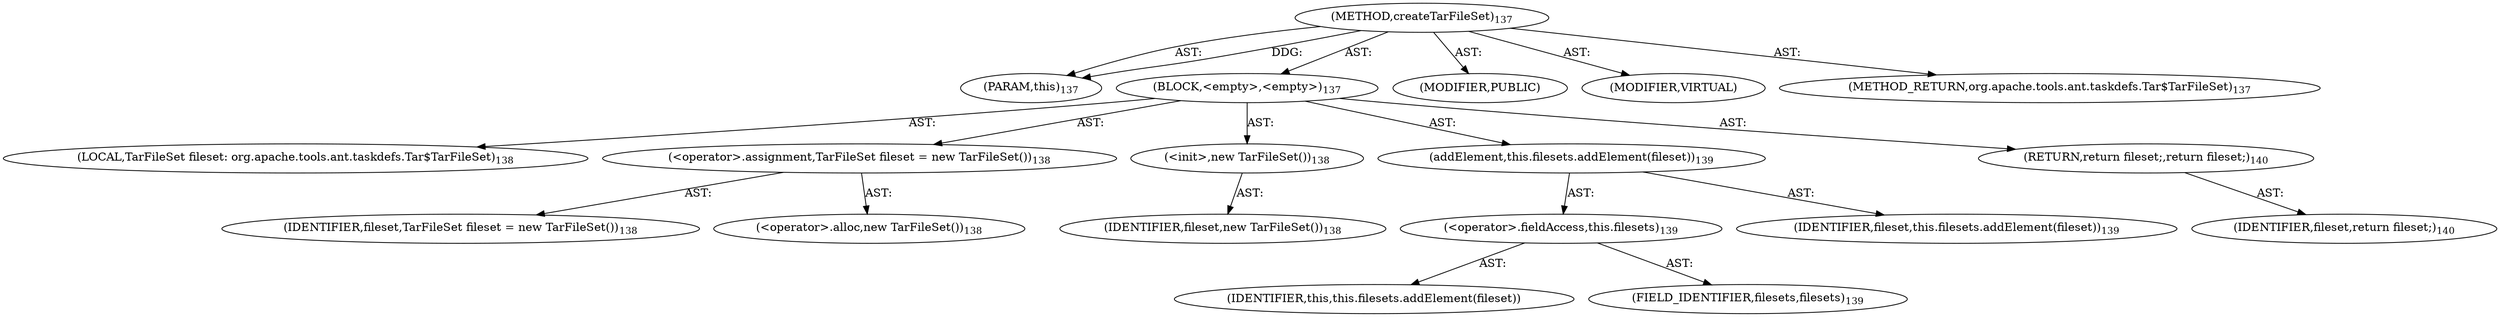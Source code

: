 digraph "createTarFileSet" {  
"111669149696" [label = <(METHOD,createTarFileSet)<SUB>137</SUB>> ]
"115964117021" [label = <(PARAM,this)<SUB>137</SUB>> ]
"25769803776" [label = <(BLOCK,&lt;empty&gt;,&lt;empty&gt;)<SUB>137</SUB>> ]
"94489280512" [label = <(LOCAL,TarFileSet fileset: org.apache.tools.ant.taskdefs.Tar$TarFileSet)<SUB>138</SUB>> ]
"30064771076" [label = <(&lt;operator&gt;.assignment,TarFileSet fileset = new TarFileSet())<SUB>138</SUB>> ]
"68719476786" [label = <(IDENTIFIER,fileset,TarFileSet fileset = new TarFileSet())<SUB>138</SUB>> ]
"30064771077" [label = <(&lt;operator&gt;.alloc,new TarFileSet())<SUB>138</SUB>> ]
"30064771078" [label = <(&lt;init&gt;,new TarFileSet())<SUB>138</SUB>> ]
"68719476787" [label = <(IDENTIFIER,fileset,new TarFileSet())<SUB>138</SUB>> ]
"30064771079" [label = <(addElement,this.filesets.addElement(fileset))<SUB>139</SUB>> ]
"30064771080" [label = <(&lt;operator&gt;.fieldAccess,this.filesets)<SUB>139</SUB>> ]
"68719476788" [label = <(IDENTIFIER,this,this.filesets.addElement(fileset))> ]
"55834574848" [label = <(FIELD_IDENTIFIER,filesets,filesets)<SUB>139</SUB>> ]
"68719476789" [label = <(IDENTIFIER,fileset,this.filesets.addElement(fileset))<SUB>139</SUB>> ]
"146028888064" [label = <(RETURN,return fileset;,return fileset;)<SUB>140</SUB>> ]
"68719476790" [label = <(IDENTIFIER,fileset,return fileset;)<SUB>140</SUB>> ]
"133143986189" [label = <(MODIFIER,PUBLIC)> ]
"133143986190" [label = <(MODIFIER,VIRTUAL)> ]
"128849018880" [label = <(METHOD_RETURN,org.apache.tools.ant.taskdefs.Tar$TarFileSet)<SUB>137</SUB>> ]
  "111669149696" -> "115964117021"  [ label = "AST: "] 
  "111669149696" -> "25769803776"  [ label = "AST: "] 
  "111669149696" -> "133143986189"  [ label = "AST: "] 
  "111669149696" -> "133143986190"  [ label = "AST: "] 
  "111669149696" -> "128849018880"  [ label = "AST: "] 
  "25769803776" -> "94489280512"  [ label = "AST: "] 
  "25769803776" -> "30064771076"  [ label = "AST: "] 
  "25769803776" -> "30064771078"  [ label = "AST: "] 
  "25769803776" -> "30064771079"  [ label = "AST: "] 
  "25769803776" -> "146028888064"  [ label = "AST: "] 
  "30064771076" -> "68719476786"  [ label = "AST: "] 
  "30064771076" -> "30064771077"  [ label = "AST: "] 
  "30064771078" -> "68719476787"  [ label = "AST: "] 
  "30064771079" -> "30064771080"  [ label = "AST: "] 
  "30064771079" -> "68719476789"  [ label = "AST: "] 
  "30064771080" -> "68719476788"  [ label = "AST: "] 
  "30064771080" -> "55834574848"  [ label = "AST: "] 
  "146028888064" -> "68719476790"  [ label = "AST: "] 
  "111669149696" -> "115964117021"  [ label = "DDG: "] 
}
